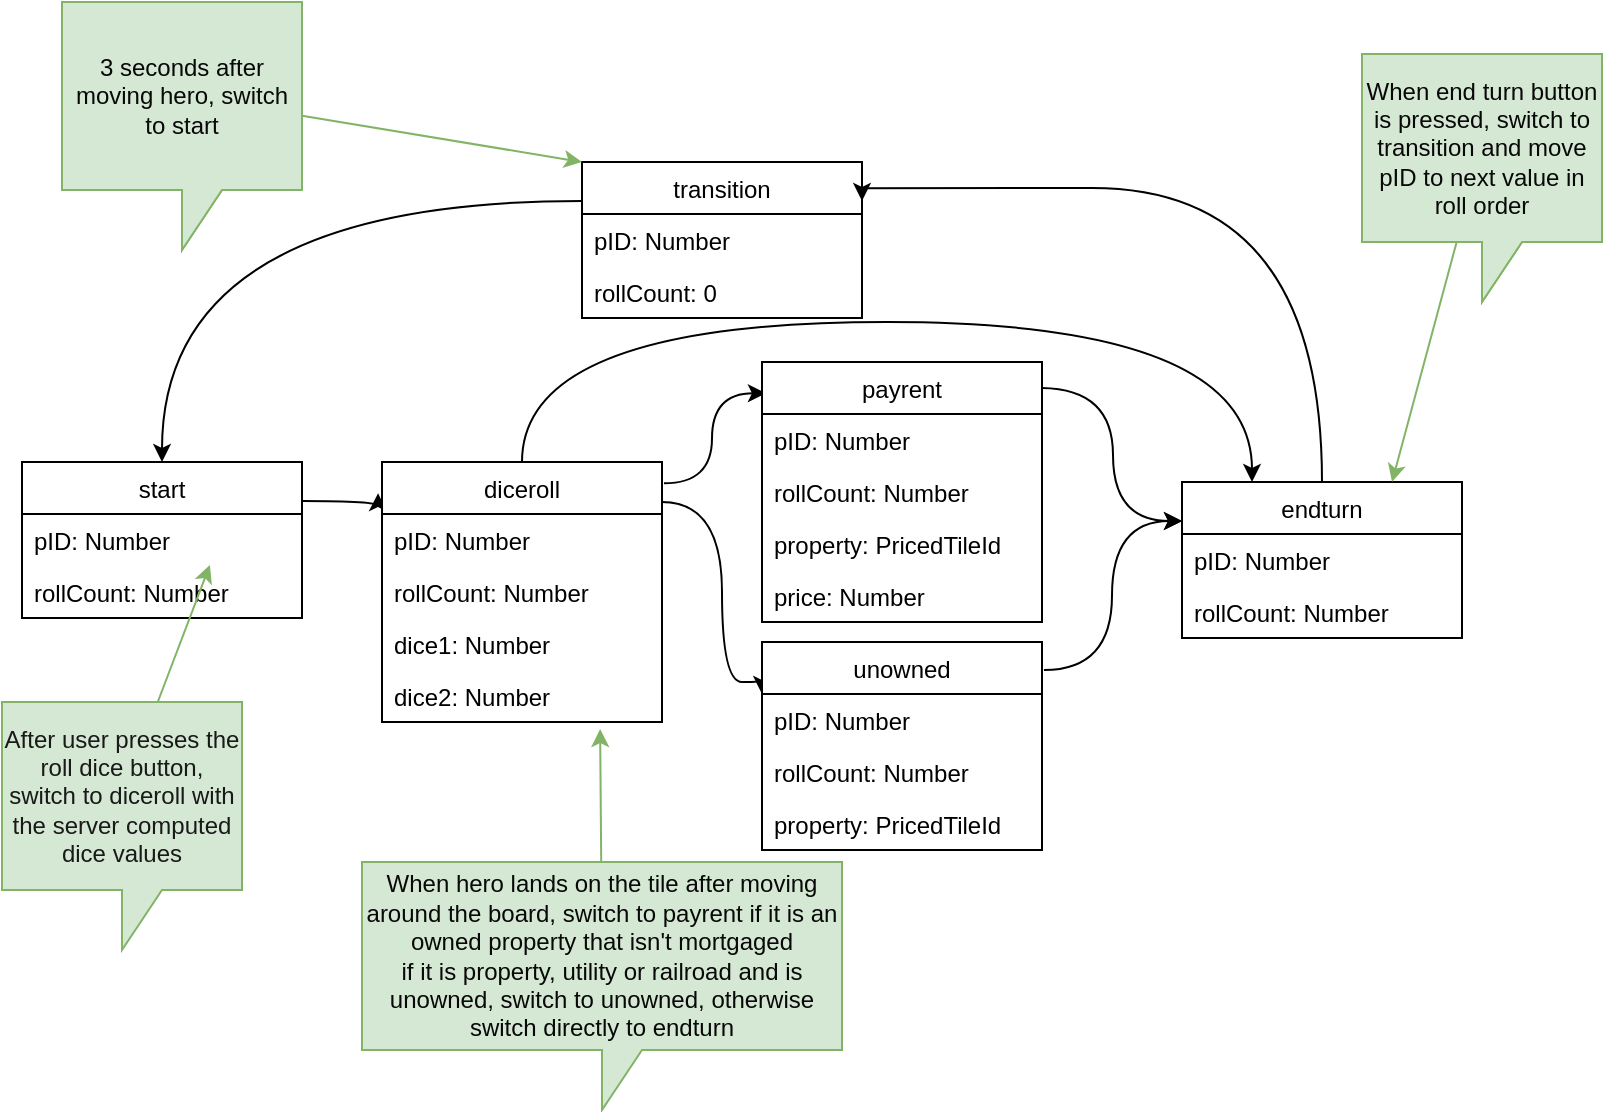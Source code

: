 <mxfile>
    <diagram id="23k9uy0YEaFbfAensMAj" name="Page-1">
        <mxGraphModel dx="1183" dy="608" grid="1" gridSize="10" guides="1" tooltips="1" connect="1" arrows="1" fold="1" page="1" pageScale="1" pageWidth="827" pageHeight="1169" math="0" shadow="0">
            <root>
                <mxCell id="0"/>
                <mxCell id="1" parent="0"/>
                <mxCell id="lMkkt_V8vPEnHozAb_V0-29" style="edgeStyle=orthogonalEdgeStyle;rounded=0;orthogonalLoop=1;jettySize=auto;html=1;entryX=-0.014;entryY=0.12;entryDx=0;entryDy=0;entryPerimeter=0;exitX=1;exitY=0.25;exitDx=0;exitDy=0;curved=1;" parent="1" source="lMkkt_V8vPEnHozAb_V0-2" target="lMkkt_V8vPEnHozAb_V0-17" edge="1">
                    <mxGeometry relative="1" as="geometry"/>
                </mxCell>
                <mxCell id="lMkkt_V8vPEnHozAb_V0-2" value="start" style="swimlane;fontStyle=0;childLayout=stackLayout;horizontal=1;startSize=26;horizontalStack=0;resizeParent=1;resizeParentMax=0;resizeLast=0;collapsible=1;marginBottom=0;" parent="1" vertex="1">
                    <mxGeometry x="20" y="230" width="140" height="78" as="geometry"/>
                </mxCell>
                <mxCell id="lMkkt_V8vPEnHozAb_V0-3" value="pID: Number" style="text;strokeColor=none;fillColor=none;align=left;verticalAlign=top;spacingLeft=4;spacingRight=4;overflow=hidden;rotatable=0;points=[[0,0.5],[1,0.5]];portConstraint=eastwest;" parent="lMkkt_V8vPEnHozAb_V0-2" vertex="1">
                    <mxGeometry y="26" width="140" height="26" as="geometry"/>
                </mxCell>
                <mxCell id="2" value="rollCount: Number" style="text;strokeColor=none;fillColor=none;align=left;verticalAlign=top;spacingLeft=4;spacingRight=4;overflow=hidden;rotatable=0;points=[[0,0.5],[1,0.5]];portConstraint=eastwest;" vertex="1" parent="lMkkt_V8vPEnHozAb_V0-2">
                    <mxGeometry y="52" width="140" height="26" as="geometry"/>
                </mxCell>
                <mxCell id="lMkkt_V8vPEnHozAb_V0-35" value="" style="edgeStyle=orthogonalEdgeStyle;curved=1;rounded=0;orthogonalLoop=1;jettySize=auto;html=1;entryX=0.5;entryY=0;entryDx=0;entryDy=0;exitX=0;exitY=0.25;exitDx=0;exitDy=0;" parent="1" source="lMkkt_V8vPEnHozAb_V0-6" target="lMkkt_V8vPEnHozAb_V0-2" edge="1">
                    <mxGeometry x="-0.539" y="-13" relative="1" as="geometry">
                        <mxPoint as="offset"/>
                    </mxGeometry>
                </mxCell>
                <mxCell id="lMkkt_V8vPEnHozAb_V0-6" value="transition" style="swimlane;fontStyle=0;childLayout=stackLayout;horizontal=1;startSize=26;horizontalStack=0;resizeParent=1;resizeParentMax=0;resizeLast=0;collapsible=1;marginBottom=0;" parent="1" vertex="1">
                    <mxGeometry x="300" y="80" width="140" height="78" as="geometry">
                        <mxRectangle x="230" y="240" width="60" height="26" as="alternateBounds"/>
                    </mxGeometry>
                </mxCell>
                <mxCell id="lMkkt_V8vPEnHozAb_V0-7" value="pID: Number" style="text;strokeColor=none;fillColor=none;align=left;verticalAlign=top;spacingLeft=4;spacingRight=4;overflow=hidden;rotatable=0;points=[[0,0.5],[1,0.5]];portConstraint=eastwest;" parent="lMkkt_V8vPEnHozAb_V0-6" vertex="1">
                    <mxGeometry y="26" width="140" height="26" as="geometry"/>
                </mxCell>
                <mxCell id="7" value="rollCount: 0" style="text;strokeColor=none;fillColor=none;align=left;verticalAlign=top;spacingLeft=4;spacingRight=4;overflow=hidden;rotatable=0;points=[[0,0.5],[1,0.5]];portConstraint=eastwest;" vertex="1" parent="lMkkt_V8vPEnHozAb_V0-6">
                    <mxGeometry y="52" width="140" height="26" as="geometry"/>
                </mxCell>
                <mxCell id="lMkkt_V8vPEnHozAb_V0-34" value="" style="edgeStyle=orthogonalEdgeStyle;curved=1;rounded=0;orthogonalLoop=1;jettySize=auto;html=1;entryX=1;entryY=0.25;entryDx=0;entryDy=0;" parent="1" source="lMkkt_V8vPEnHozAb_V0-15" target="lMkkt_V8vPEnHozAb_V0-6" edge="1">
                    <mxGeometry x="-0.682" y="-20" relative="1" as="geometry">
                        <Array as="points">
                            <mxPoint x="670" y="93"/>
                        </Array>
                        <mxPoint as="offset"/>
                    </mxGeometry>
                </mxCell>
                <mxCell id="lMkkt_V8vPEnHozAb_V0-15" value="endturn" style="swimlane;fontStyle=0;childLayout=stackLayout;horizontal=1;startSize=26;horizontalStack=0;resizeParent=1;resizeParentMax=0;resizeLast=0;collapsible=1;marginBottom=0;" parent="1" vertex="1">
                    <mxGeometry x="600" y="240" width="140" height="78" as="geometry"/>
                </mxCell>
                <mxCell id="lMkkt_V8vPEnHozAb_V0-16" value="pID: Number" style="text;strokeColor=none;fillColor=none;align=left;verticalAlign=top;spacingLeft=4;spacingRight=4;overflow=hidden;rotatable=0;points=[[0,0.5],[1,0.5]];portConstraint=eastwest;" parent="lMkkt_V8vPEnHozAb_V0-15" vertex="1">
                    <mxGeometry y="26" width="140" height="26" as="geometry"/>
                </mxCell>
                <mxCell id="6" value="rollCount: Number" style="text;strokeColor=none;fillColor=none;align=left;verticalAlign=top;spacingLeft=4;spacingRight=4;overflow=hidden;rotatable=0;points=[[0,0.5],[1,0.5]];portConstraint=eastwest;" vertex="1" parent="lMkkt_V8vPEnHozAb_V0-15">
                    <mxGeometry y="52" width="140" height="26" as="geometry"/>
                </mxCell>
                <mxCell id="lMkkt_V8vPEnHozAb_V0-30" style="edgeStyle=orthogonalEdgeStyle;curved=1;rounded=0;orthogonalLoop=1;jettySize=auto;html=1;entryX=0.014;entryY=0.12;entryDx=0;entryDy=0;entryPerimeter=0;exitX=1.007;exitY=0.082;exitDx=0;exitDy=0;exitPerimeter=0;" parent="1" source="lMkkt_V8vPEnHozAb_V0-17" target="lMkkt_V8vPEnHozAb_V0-21" edge="1">
                    <mxGeometry relative="1" as="geometry">
                        <mxPoint x="350" y="252" as="sourcePoint"/>
                    </mxGeometry>
                </mxCell>
                <mxCell id="lMkkt_V8vPEnHozAb_V0-31" style="edgeStyle=orthogonalEdgeStyle;curved=1;rounded=0;orthogonalLoop=1;jettySize=auto;html=1;entryX=0;entryY=0.25;entryDx=0;entryDy=0;" parent="1" source="lMkkt_V8vPEnHozAb_V0-17" target="lMkkt_V8vPEnHozAb_V0-25" edge="1">
                    <mxGeometry relative="1" as="geometry">
                        <Array as="points">
                            <mxPoint x="370" y="250"/>
                            <mxPoint x="370" y="340"/>
                        </Array>
                    </mxGeometry>
                </mxCell>
                <mxCell id="lMkkt_V8vPEnHozAb_V0-43" style="edgeStyle=orthogonalEdgeStyle;rounded=0;orthogonalLoop=1;jettySize=auto;html=1;entryX=0.25;entryY=0;entryDx=0;entryDy=0;curved=1;" parent="1" source="lMkkt_V8vPEnHozAb_V0-17" target="lMkkt_V8vPEnHozAb_V0-15" edge="1">
                    <mxGeometry relative="1" as="geometry">
                        <Array as="points">
                            <mxPoint x="270" y="160"/>
                            <mxPoint x="635" y="160"/>
                        </Array>
                    </mxGeometry>
                </mxCell>
                <mxCell id="lMkkt_V8vPEnHozAb_V0-17" value="diceroll" style="swimlane;fontStyle=0;childLayout=stackLayout;horizontal=1;startSize=26;horizontalStack=0;resizeParent=1;resizeParentMax=0;resizeLast=0;collapsible=1;marginBottom=0;" parent="1" vertex="1">
                    <mxGeometry x="200" y="230" width="140" height="130" as="geometry"/>
                </mxCell>
                <mxCell id="lMkkt_V8vPEnHozAb_V0-18" value="pID: Number" style="text;strokeColor=none;fillColor=none;align=left;verticalAlign=top;spacingLeft=4;spacingRight=4;overflow=hidden;rotatable=0;points=[[0,0.5],[1,0.5]];portConstraint=eastwest;" parent="lMkkt_V8vPEnHozAb_V0-17" vertex="1">
                    <mxGeometry y="26" width="140" height="26" as="geometry"/>
                </mxCell>
                <mxCell id="3" value="rollCount: Number" style="text;strokeColor=none;fillColor=none;align=left;verticalAlign=top;spacingLeft=4;spacingRight=4;overflow=hidden;rotatable=0;points=[[0,0.5],[1,0.5]];portConstraint=eastwest;" vertex="1" parent="lMkkt_V8vPEnHozAb_V0-17">
                    <mxGeometry y="52" width="140" height="26" as="geometry"/>
                </mxCell>
                <mxCell id="lMkkt_V8vPEnHozAb_V0-19" value="dice1: Number" style="text;strokeColor=none;fillColor=none;align=left;verticalAlign=top;spacingLeft=4;spacingRight=4;overflow=hidden;rotatable=0;points=[[0,0.5],[1,0.5]];portConstraint=eastwest;" parent="lMkkt_V8vPEnHozAb_V0-17" vertex="1">
                    <mxGeometry y="78" width="140" height="26" as="geometry"/>
                </mxCell>
                <mxCell id="lMkkt_V8vPEnHozAb_V0-20" value="dice2: Number" style="text;strokeColor=none;fillColor=none;align=left;verticalAlign=top;spacingLeft=4;spacingRight=4;overflow=hidden;rotatable=0;points=[[0,0.5],[1,0.5]];portConstraint=eastwest;" parent="lMkkt_V8vPEnHozAb_V0-17" vertex="1">
                    <mxGeometry y="104" width="140" height="26" as="geometry"/>
                </mxCell>
                <mxCell id="lMkkt_V8vPEnHozAb_V0-33" style="edgeStyle=orthogonalEdgeStyle;curved=1;rounded=0;orthogonalLoop=1;jettySize=auto;html=1;entryX=0;entryY=0.25;entryDx=0;entryDy=0;" parent="1" target="lMkkt_V8vPEnHozAb_V0-15" edge="1">
                    <mxGeometry relative="1" as="geometry">
                        <mxPoint x="530" y="193" as="sourcePoint"/>
                    </mxGeometry>
                </mxCell>
                <mxCell id="lMkkt_V8vPEnHozAb_V0-21" value="payrent" style="swimlane;fontStyle=0;childLayout=stackLayout;horizontal=1;startSize=26;horizontalStack=0;resizeParent=1;resizeParentMax=0;resizeLast=0;collapsible=1;marginBottom=0;" parent="1" vertex="1">
                    <mxGeometry x="390" y="180" width="140" height="130" as="geometry"/>
                </mxCell>
                <mxCell id="lMkkt_V8vPEnHozAb_V0-22" value="pID: Number" style="text;strokeColor=none;fillColor=none;align=left;verticalAlign=top;spacingLeft=4;spacingRight=4;overflow=hidden;rotatable=0;points=[[0,0.5],[1,0.5]];portConstraint=eastwest;" parent="lMkkt_V8vPEnHozAb_V0-21" vertex="1">
                    <mxGeometry y="26" width="140" height="26" as="geometry"/>
                </mxCell>
                <mxCell id="4" value="rollCount: Number" style="text;strokeColor=none;fillColor=none;align=left;verticalAlign=top;spacingLeft=4;spacingRight=4;overflow=hidden;rotatable=0;points=[[0,0.5],[1,0.5]];portConstraint=eastwest;" vertex="1" parent="lMkkt_V8vPEnHozAb_V0-21">
                    <mxGeometry y="52" width="140" height="26" as="geometry"/>
                </mxCell>
                <mxCell id="lMkkt_V8vPEnHozAb_V0-23" value="property: PricedTileId" style="text;strokeColor=none;fillColor=none;align=left;verticalAlign=top;spacingLeft=4;spacingRight=4;overflow=hidden;rotatable=0;points=[[0,0.5],[1,0.5]];portConstraint=eastwest;" parent="lMkkt_V8vPEnHozAb_V0-21" vertex="1">
                    <mxGeometry y="78" width="140" height="26" as="geometry"/>
                </mxCell>
                <mxCell id="lMkkt_V8vPEnHozAb_V0-24" value="price: Number" style="text;strokeColor=none;fillColor=none;align=left;verticalAlign=top;spacingLeft=4;spacingRight=4;overflow=hidden;rotatable=0;points=[[0,0.5],[1,0.5]];portConstraint=eastwest;" parent="lMkkt_V8vPEnHozAb_V0-21" vertex="1">
                    <mxGeometry y="104" width="140" height="26" as="geometry"/>
                </mxCell>
                <mxCell id="lMkkt_V8vPEnHozAb_V0-25" value="unowned" style="swimlane;fontStyle=0;childLayout=stackLayout;horizontal=1;startSize=26;horizontalStack=0;resizeParent=1;resizeParentMax=0;resizeLast=0;collapsible=1;marginBottom=0;" parent="1" vertex="1">
                    <mxGeometry x="390" y="320" width="140" height="104" as="geometry"/>
                </mxCell>
                <mxCell id="lMkkt_V8vPEnHozAb_V0-26" value="pID: Number" style="text;strokeColor=none;fillColor=none;align=left;verticalAlign=top;spacingLeft=4;spacingRight=4;overflow=hidden;rotatable=0;points=[[0,0.5],[1,0.5]];portConstraint=eastwest;" parent="lMkkt_V8vPEnHozAb_V0-25" vertex="1">
                    <mxGeometry y="26" width="140" height="26" as="geometry"/>
                </mxCell>
                <mxCell id="5" value="rollCount: Number" style="text;strokeColor=none;fillColor=none;align=left;verticalAlign=top;spacingLeft=4;spacingRight=4;overflow=hidden;rotatable=0;points=[[0,0.5],[1,0.5]];portConstraint=eastwest;" vertex="1" parent="lMkkt_V8vPEnHozAb_V0-25">
                    <mxGeometry y="52" width="140" height="26" as="geometry"/>
                </mxCell>
                <mxCell id="lMkkt_V8vPEnHozAb_V0-27" value="property: PricedTileId" style="text;strokeColor=none;fillColor=none;align=left;verticalAlign=top;spacingLeft=4;spacingRight=4;overflow=hidden;rotatable=0;points=[[0,0.5],[1,0.5]];portConstraint=eastwest;" parent="lMkkt_V8vPEnHozAb_V0-25" vertex="1">
                    <mxGeometry y="78" width="140" height="26" as="geometry"/>
                </mxCell>
                <mxCell id="lMkkt_V8vPEnHozAb_V0-32" style="edgeStyle=orthogonalEdgeStyle;curved=1;rounded=0;orthogonalLoop=1;jettySize=auto;html=1;entryX=0;entryY=0.25;entryDx=0;entryDy=0;exitX=1.007;exitY=0.135;exitDx=0;exitDy=0;exitPerimeter=0;" parent="1" source="lMkkt_V8vPEnHozAb_V0-25" target="lMkkt_V8vPEnHozAb_V0-15" edge="1">
                    <mxGeometry relative="1" as="geometry"/>
                </mxCell>
                <mxCell id="lMkkt_V8vPEnHozAb_V0-37" style="rounded=0;orthogonalLoop=1;jettySize=auto;html=1;entryX=0.75;entryY=0;entryDx=0;entryDy=0;fillColor=#d5e8d4;strokeColor=#82b366;" parent="1" source="lMkkt_V8vPEnHozAb_V0-36" target="lMkkt_V8vPEnHozAb_V0-15" edge="1">
                    <mxGeometry relative="1" as="geometry"/>
                </mxCell>
                <mxCell id="lMkkt_V8vPEnHozAb_V0-36" value="When end turn button is pressed, switch to transition and move pID to next value in roll order" style="shape=callout;whiteSpace=wrap;html=1;perimeter=calloutPerimeter;fillColor=#d5e8d4;strokeColor=#82b366;" parent="1" vertex="1">
                    <mxGeometry x="690" y="26" width="120" height="124" as="geometry"/>
                </mxCell>
                <mxCell id="lMkkt_V8vPEnHozAb_V0-39" style="edgeStyle=none;rounded=0;orthogonalLoop=1;jettySize=auto;html=1;entryX=0;entryY=0;entryDx=0;entryDy=0;fillColor=#d5e8d4;strokeColor=#82b366;" parent="1" source="lMkkt_V8vPEnHozAb_V0-38" target="lMkkt_V8vPEnHozAb_V0-6" edge="1">
                    <mxGeometry relative="1" as="geometry"/>
                </mxCell>
                <mxCell id="lMkkt_V8vPEnHozAb_V0-38" value="3 seconds after moving hero, switch to start" style="shape=callout;whiteSpace=wrap;html=1;perimeter=calloutPerimeter;fillColor=#d5e8d4;strokeColor=#82b366;" parent="1" vertex="1">
                    <mxGeometry x="40" width="120" height="124" as="geometry"/>
                </mxCell>
                <mxCell id="lMkkt_V8vPEnHozAb_V0-41" style="edgeStyle=none;rounded=0;orthogonalLoop=1;jettySize=auto;html=1;entryX=0.671;entryY=0.981;entryDx=0;entryDy=0;entryPerimeter=0;fillColor=#d5e8d4;strokeColor=#82b366;" parent="1" source="lMkkt_V8vPEnHozAb_V0-40" target="lMkkt_V8vPEnHozAb_V0-3" edge="1">
                    <mxGeometry relative="1" as="geometry"/>
                </mxCell>
                <mxCell id="lMkkt_V8vPEnHozAb_V0-40" value="After user presses the roll dice button, switch to diceroll with the server computed dice values" style="shape=callout;whiteSpace=wrap;html=1;perimeter=calloutPerimeter;fillColor=#d5e8d4;strokeColor=#82b366;fontColor=#191919;" parent="1" vertex="1">
                    <mxGeometry x="10" y="350" width="120" height="124" as="geometry"/>
                </mxCell>
                <mxCell id="lMkkt_V8vPEnHozAb_V0-44" style="rounded=0;orthogonalLoop=1;jettySize=auto;html=1;entryX=0.779;entryY=1.135;entryDx=0;entryDy=0;entryPerimeter=0;fillColor=#d5e8d4;strokeColor=#82b366;" parent="1" source="lMkkt_V8vPEnHozAb_V0-42" target="lMkkt_V8vPEnHozAb_V0-20" edge="1">
                    <mxGeometry relative="1" as="geometry"/>
                </mxCell>
                <mxCell id="lMkkt_V8vPEnHozAb_V0-42" value="When hero lands on the tile after moving around the board,&amp;nbsp;switch to payrent if it is an owned property that isn't mortgaged&lt;br&gt;if it is property, utility or railroad and is unowned, switch to unowned, otherwise switch directly to endturn" style="shape=callout;whiteSpace=wrap;html=1;perimeter=calloutPerimeter;fillColor=#d5e8d4;strokeColor=#82b366;fontColor=#080808;" parent="1" vertex="1">
                    <mxGeometry x="190" y="430" width="240" height="124" as="geometry"/>
                </mxCell>
                <mxCell id="rjqsmmEBE-RS8cDuXn0C-1" value="When end turn button is pressed, switch to transition and move pID to next value in roll order" style="shape=callout;whiteSpace=wrap;html=1;perimeter=calloutPerimeter;fillColor=#d5e8d4;strokeColor=#82b366;fontColor=#080808;" parent="1" vertex="1">
                    <mxGeometry x="690" y="26" width="120" height="124" as="geometry"/>
                </mxCell>
                <mxCell id="rjqsmmEBE-RS8cDuXn0C-2" value="3 seconds after moving hero, switch to start" style="shape=callout;whiteSpace=wrap;html=1;perimeter=calloutPerimeter;fillColor=#d5e8d4;strokeColor=#82b366;fontColor=#080808;" parent="1" vertex="1">
                    <mxGeometry x="40" width="120" height="124" as="geometry"/>
                </mxCell>
            </root>
        </mxGraphModel>
    </diagram>
</mxfile>